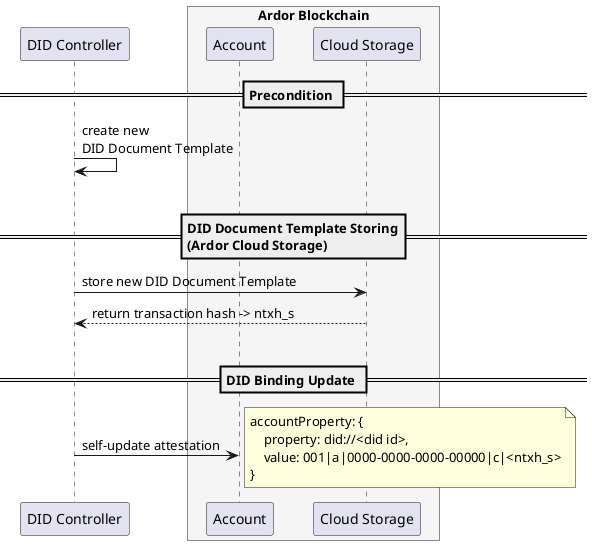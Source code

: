 @startuml
skinparam BoxPadding 15
skinparam ParticipantPadding 15


participant "DID Controller" as DCR
box "Ardor Blockchain" #WhiteSmoke
    participant "Account" as ATTE
    participant "Cloud Storage" as STR
end box


== Precondition ==

DCR -> DCR: create new\nDID Document Template
|||


== DID Document Template Storing\n(Ardor Cloud Storage) ==

DCR -> STR: store new DID Document Template
STR --> DCR: return transaction hash -> ntxh_s
|||


== DID Binding Update ==

DCR -> ATTE: self-update attestation
note right
    accountProperty: {
        property: did://<did id>,
        value: 001|a|0000-0000-0000-00000|c|<ntxh_s>
    }
end note

@enduml